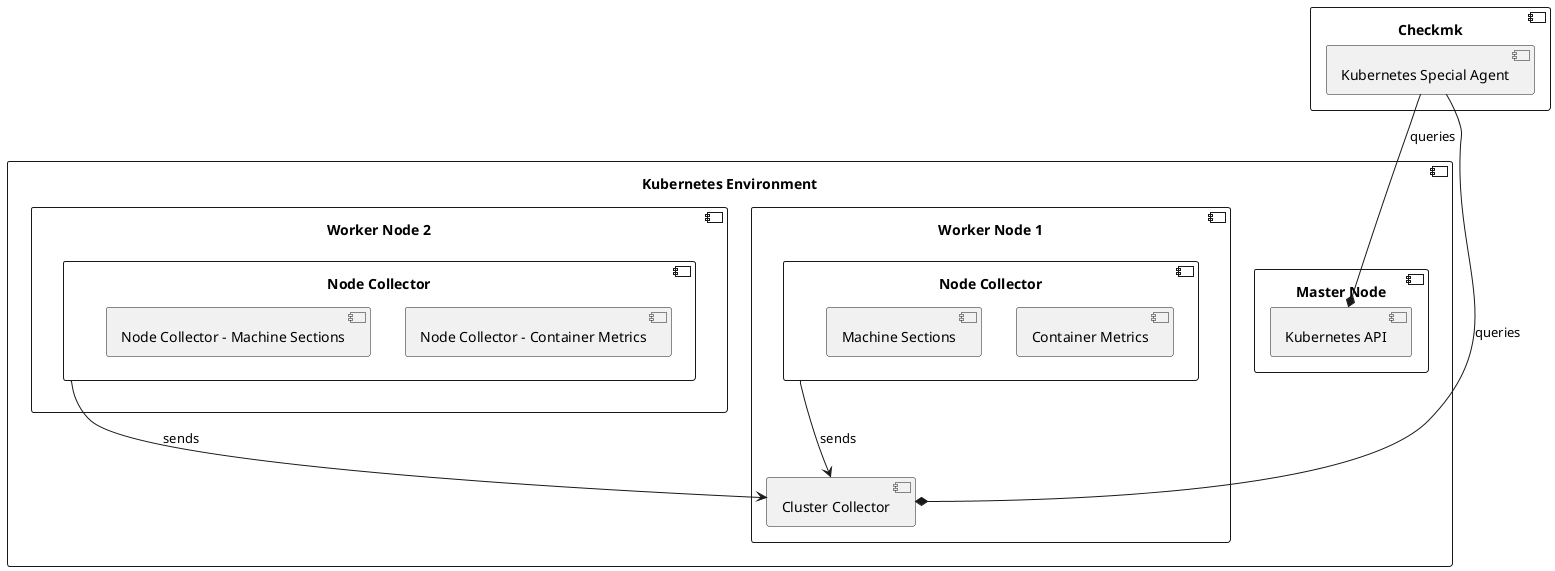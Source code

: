 @startuml
component "Kubernetes Environment" as cmc {
    component "Master Node" {
        component "Kubernetes API" as kube_api
    }
    component "Worker Node 1" {
        component "Cluster Collector" as cluster_collector
        component "Node Collector" as node_collector_one {
            component "Container Metrics"
            component "Machine Sections"
        }
    }
    component "Worker Node 2" {
        component "Node Collector" as node_collector_two {
            component "Node Collector - Container Metrics"
            component "Node Collector - Machine Sections"
        }
    }
}

component "Checkmk" {
    component "Kubernetes Special Agent" as agent_kube
}


node_collector_one --> cluster_collector : sends
node_collector_two --> cluster_collector : sends

agent_kube --* kube_api : queries
agent_kube --* cluster_collector : queries
@enduml

